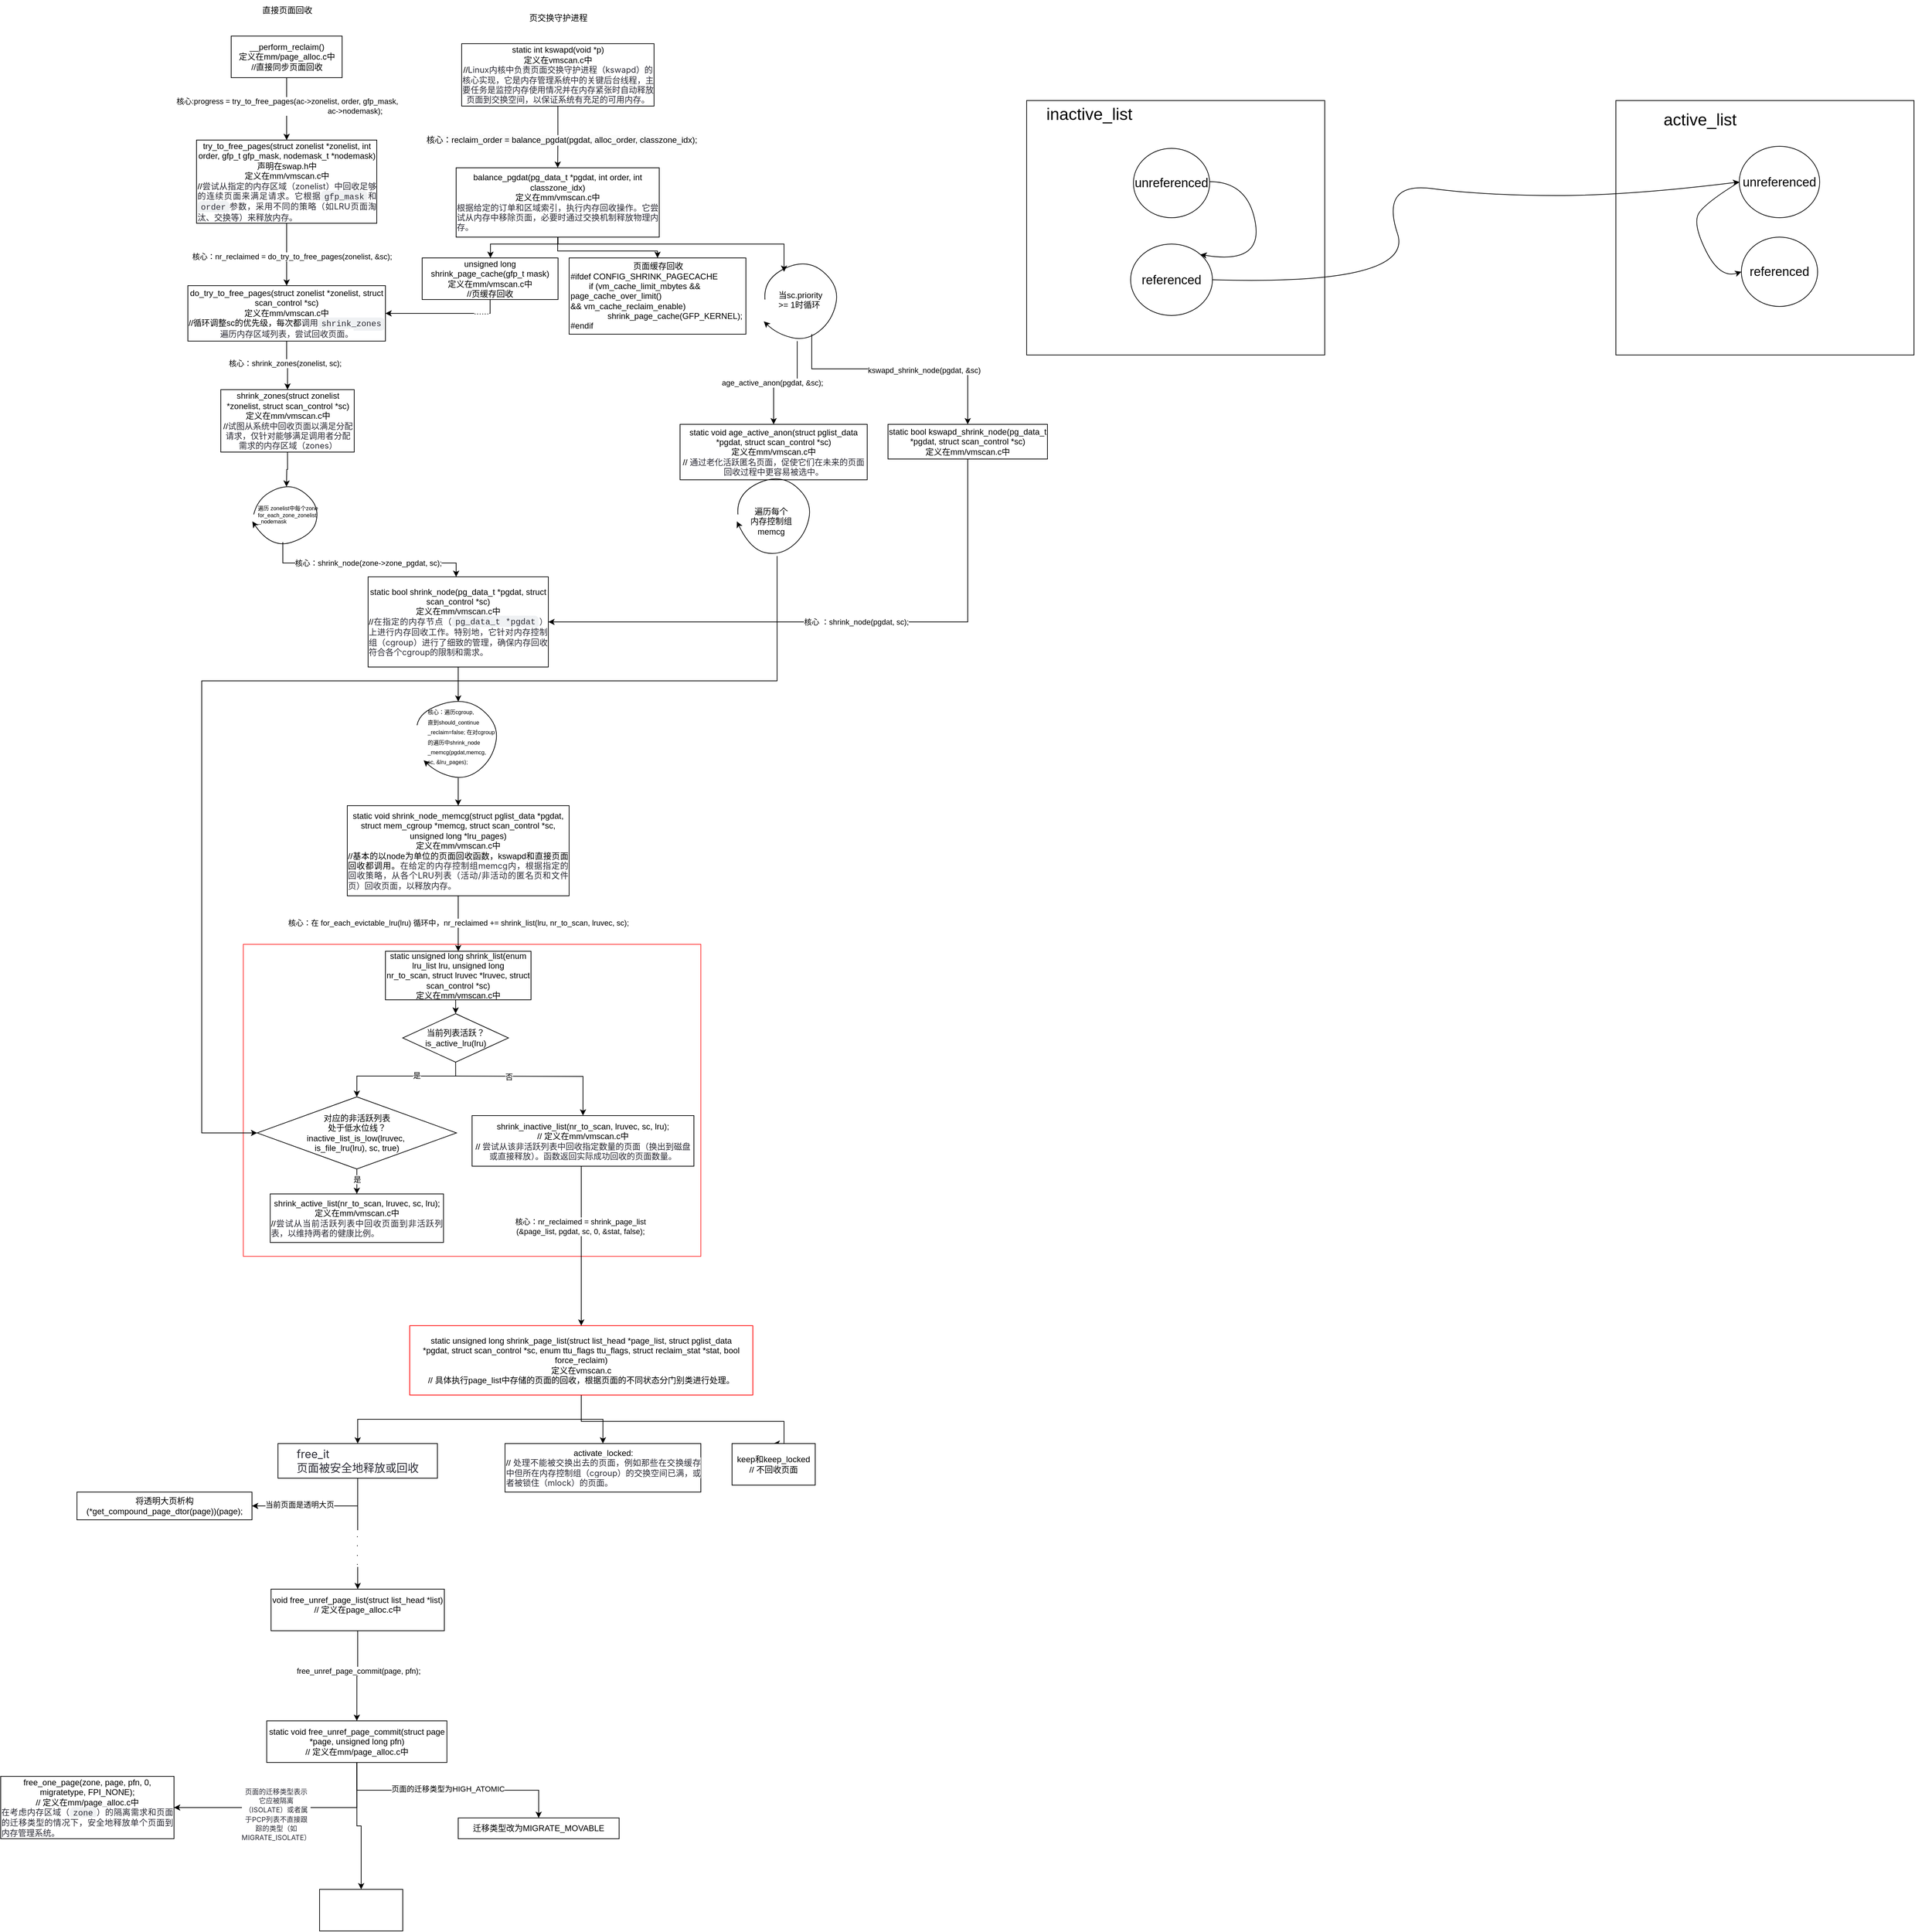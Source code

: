 <mxfile version="24.3.1" type="github">
  <diagram name="第 1 页" id="L96vX1XhK6QXdYlFLpfw">
    <mxGraphModel dx="1620" dy="580" grid="1" gridSize="10" guides="1" tooltips="1" connect="1" arrows="1" fold="1" page="1" pageScale="1" pageWidth="827" pageHeight="1169" math="0" shadow="0">
      <root>
        <mxCell id="0" />
        <mxCell id="1" parent="0" />
        <mxCell id="Xcz-Zy_UMCrFkftO2yXA-41" value="" style="rounded=0;whiteSpace=wrap;html=1;" parent="1" vertex="1">
          <mxGeometry x="1090" y="313" width="430" height="367" as="geometry" />
        </mxCell>
        <mxCell id="Xcz-Zy_UMCrFkftO2yXA-11" value="" style="curved=1;endArrow=classic;html=1;rounded=0;entryX=0.237;entryY=1.038;entryDx=0;entryDy=0;entryPerimeter=0;" parent="1" edge="1">
          <mxGeometry width="50" height="50" relative="1" as="geometry">
            <mxPoint x="210.62" y="1214" as="sourcePoint" />
            <mxPoint x="220.18" y="1264.52" as="targetPoint" />
            <Array as="points">
              <mxPoint x="214.37" y="1193" />
              <mxPoint x="282.37" y="1173" />
              <mxPoint x="329.37" y="1213" />
              <mxPoint x="319.37" y="1263" />
              <mxPoint x="282.37" y="1293" />
              <mxPoint x="239.37" y="1283" />
            </Array>
          </mxGeometry>
        </mxCell>
        <mxCell id="G9uZSufEg39AA2sRg3oI-21" value="" style="rounded=0;whiteSpace=wrap;html=1;labelBackgroundColor=none;textShadow=0;textOpacity=0;fillColor=none;strokeColor=#FF3333;" parent="1" vertex="1">
          <mxGeometry x="-40" y="1530" width="660" height="450" as="geometry" />
        </mxCell>
        <mxCell id="Ul97I4Ve1XMXk0d_GilV-3" style="edgeStyle=orthogonalEdgeStyle;rounded=0;orthogonalLoop=1;jettySize=auto;html=1;exitX=0.5;exitY=1;exitDx=0;exitDy=0;entryX=0.5;entryY=0;entryDx=0;entryDy=0;" parent="1" source="Ul97I4Ve1XMXk0d_GilV-1" target="Ul97I4Ve1XMXk0d_GilV-2" edge="1">
          <mxGeometry relative="1" as="geometry" />
        </mxCell>
        <mxCell id="Ul97I4Ve1XMXk0d_GilV-10" value="核心:progress = try_to_free_pages(ac-&amp;gt;zonelist, order, gfp_mask,&lt;div&gt;&lt;span style=&quot;white-space-collapse: collapse;&quot;&gt;&lt;span style=&quot;white-space-collapse: preserve;&quot;&gt;&#x9;&#x9;&#x9;&#x9;&#x9;&#x9;&#x9;&#x9;&lt;/span&gt;ac-&amp;gt;nodemask);&lt;/span&gt;&lt;/div&gt;" style="edgeLabel;html=1;align=center;verticalAlign=middle;resizable=0;points=[];" parent="Ul97I4Ve1XMXk0d_GilV-3" vertex="1" connectable="0">
          <mxGeometry x="0.34" relative="1" as="geometry">
            <mxPoint y="-20" as="offset" />
          </mxGeometry>
        </mxCell>
        <mxCell id="Ul97I4Ve1XMXk0d_GilV-1" value="&lt;div&gt;__perform_reclaim()&lt;br&gt;&lt;/div&gt;定义在mm/page_alloc.c中&lt;div&gt;//直接同步页面回收&lt;/div&gt;" style="rounded=0;whiteSpace=wrap;html=1;" parent="1" vertex="1">
          <mxGeometry x="-57.5" y="220" width="160" height="60" as="geometry" />
        </mxCell>
        <mxCell id="Ul97I4Ve1XMXk0d_GilV-16" style="edgeStyle=orthogonalEdgeStyle;rounded=0;orthogonalLoop=1;jettySize=auto;html=1;exitX=0.5;exitY=1;exitDx=0;exitDy=0;entryX=0.5;entryY=0;entryDx=0;entryDy=0;" parent="1" source="Ul97I4Ve1XMXk0d_GilV-2" target="Ul97I4Ve1XMXk0d_GilV-15" edge="1">
          <mxGeometry relative="1" as="geometry" />
        </mxCell>
        <mxCell id="Ul97I4Ve1XMXk0d_GilV-17" value="核心：nr_reclaimed = do_try_to_free_pages(zonelist, &amp;amp;sc);" style="edgeLabel;html=1;align=center;verticalAlign=middle;resizable=0;points=[];" parent="Ul97I4Ve1XMXk0d_GilV-16" vertex="1" connectable="0">
          <mxGeometry x="0.052" y="7" relative="1" as="geometry">
            <mxPoint as="offset" />
          </mxGeometry>
        </mxCell>
        <mxCell id="Ul97I4Ve1XMXk0d_GilV-2" value="&lt;div&gt;try_to_free_pages(&lt;span style=&quot;background-color: initial;&quot;&gt;struct zonelist *zonelist, int order,&amp;nbsp;&lt;/span&gt;&lt;span style=&quot;background-color: initial;&quot;&gt;&lt;span style=&quot;background-color: initial;&quot;&gt;gfp_t gfp_mask, nodemask_t *nodemask&lt;/span&gt;&lt;/span&gt;&lt;span style=&quot;background-color: initial;&quot;&gt;)&lt;/span&gt;&lt;/div&gt;&lt;div&gt;声明在swap.h中&lt;/div&gt;&lt;div&gt;定义在mm/vmscan.c中&lt;/div&gt;&lt;div style=&quot;text-align: justify;&quot;&gt;//&lt;font style=&quot;font-size: 12px;&quot;&gt;&lt;span style=&quot;white-space-collapse: preserve; color: rgb(44, 44, 54); font-family: -apple-system, BlinkMacSystemFont, &amp;quot;Segoe UI&amp;quot;, &amp;quot;Noto Sans&amp;quot;, Helvetica, Arial, sans-serif, &amp;quot;Apple Color Emoji&amp;quot;, &amp;quot;Segoe UI Emoji&amp;quot;; text-align: left; background-color: rgb(255, 255, 255);&quot;&gt;尝试从指定的内存区域（zonelist）中回收足够的连续页面来满足请求。它根据&lt;/span&gt;&lt;code style=&quot;white-space-collapse: break-spaces; box-sizing: border-box; --un-rotate: 0; --un-rotate-x: 0; --un-rotate-y: 0; --un-rotate-z: 0; --un-scale-x: 1; --un-scale-y: 1; --un-scale-z: 1; --un-skew-x: 0; --un-skew-y: 0; --un-translate-x: 0; --un-translate-y: 0; --un-translate-z: 0; --un-pan-x: ; --un-pan-y: ; --un-pinch-zoom: ; --un-scroll-snap-strictness: proximity; --un-ordinal: ; --un-slashed-zero: ; --un-numeric-figure: ; --un-numeric-spacing: ; --un-numeric-fraction: ; --un-border-spacing-x: 0; --un-border-spacing-y: 0; --un-ring-offset-shadow: 0 0 transparent; --un-ring-shadow: 0 0 transparent; --un-shadow-inset: ; --un-shadow: 0 0 transparent; --un-ring-inset: ; --un-ring-offset-width: 0px; --un-ring-offset-color: #fff; --un-ring-width: 0px; --un-ring-color: rgba(147,197,253,.5); --un-blur: ; --un-brightness: ; --un-contrast: ; --un-drop-shadow: ; --un-grayscale: ; --un-hue-rotate: ; --un-invert: ; --un-saturate: ; --un-sepia: ; --un-backdrop-blur: ; --un-backdrop-brightness: ; --un-backdrop-contrast: ; --un-backdrop-grayscale: ; --un-backdrop-hue-rotate: ; --un-backdrop-invert: ; --un-backdrop-opacity: ; --un-backdrop-saturate: ; --un-backdrop-sepia: ; font-family: ui-monospace, SFMono-Regular, &amp;quot;SF Mono&amp;quot;, Menlo, Consolas, &amp;quot;Liberation Mono&amp;quot;, monospace; background-color: rgba(175, 184, 193, 0.2); border-radius: 6px; margin: 0px; padding: 0.2em 0.4em; color: rgb(44, 44, 54); text-align: left;&quot;&gt;gfp_mask&lt;/code&gt;&lt;span style=&quot;white-space-collapse: preserve; color: rgb(44, 44, 54); font-family: -apple-system, BlinkMacSystemFont, &amp;quot;Segoe UI&amp;quot;, &amp;quot;Noto Sans&amp;quot;, Helvetica, Arial, sans-serif, &amp;quot;Apple Color Emoji&amp;quot;, &amp;quot;Segoe UI Emoji&amp;quot;; text-align: left; background-color: rgb(255, 255, 255);&quot;&gt;和&lt;/span&gt;&lt;code style=&quot;white-space-collapse: break-spaces; box-sizing: border-box; --un-rotate: 0; --un-rotate-x: 0; --un-rotate-y: 0; --un-rotate-z: 0; --un-scale-x: 1; --un-scale-y: 1; --un-scale-z: 1; --un-skew-x: 0; --un-skew-y: 0; --un-translate-x: 0; --un-translate-y: 0; --un-translate-z: 0; --un-pan-x: ; --un-pan-y: ; --un-pinch-zoom: ; --un-scroll-snap-strictness: proximity; --un-ordinal: ; --un-slashed-zero: ; --un-numeric-figure: ; --un-numeric-spacing: ; --un-numeric-fraction: ; --un-border-spacing-x: 0; --un-border-spacing-y: 0; --un-ring-offset-shadow: 0 0 transparent; --un-ring-shadow: 0 0 transparent; --un-shadow-inset: ; --un-shadow: 0 0 transparent; --un-ring-inset: ; --un-ring-offset-width: 0px; --un-ring-offset-color: #fff; --un-ring-width: 0px; --un-ring-color: rgba(147,197,253,.5); --un-blur: ; --un-brightness: ; --un-contrast: ; --un-drop-shadow: ; --un-grayscale: ; --un-hue-rotate: ; --un-invert: ; --un-saturate: ; --un-sepia: ; --un-backdrop-blur: ; --un-backdrop-brightness: ; --un-backdrop-contrast: ; --un-backdrop-grayscale: ; --un-backdrop-hue-rotate: ; --un-backdrop-invert: ; --un-backdrop-opacity: ; --un-backdrop-saturate: ; --un-backdrop-sepia: ; font-family: ui-monospace, SFMono-Regular, &amp;quot;SF Mono&amp;quot;, Menlo, Consolas, &amp;quot;Liberation Mono&amp;quot;, monospace; background-color: rgba(175, 184, 193, 0.2); border-radius: 6px; margin: 0px; padding: 0.2em 0.4em; color: rgb(44, 44, 54); text-align: left;&quot;&gt;order&lt;/code&gt;&lt;span style=&quot;white-space-collapse: preserve; color: rgb(44, 44, 54); font-family: -apple-system, BlinkMacSystemFont, &amp;quot;Segoe UI&amp;quot;, &amp;quot;Noto Sans&amp;quot;, Helvetica, Arial, sans-serif, &amp;quot;Apple Color Emoji&amp;quot;, &amp;quot;Segoe UI Emoji&amp;quot;; text-align: left; background-color: rgb(255, 255, 255);&quot;&gt;参数，采用不同的策略（如LRU页面淘汰、交换等）来释放内存。&lt;/span&gt;&lt;/font&gt;&lt;/div&gt;" style="rounded=0;whiteSpace=wrap;html=1;" parent="1" vertex="1">
          <mxGeometry x="-107.5" y="370" width="260" height="120" as="geometry" />
        </mxCell>
        <mxCell id="Ul97I4Ve1XMXk0d_GilV-19" style="edgeStyle=orthogonalEdgeStyle;rounded=0;orthogonalLoop=1;jettySize=auto;html=1;exitX=0.5;exitY=1;exitDx=0;exitDy=0;entryX=0.5;entryY=0;entryDx=0;entryDy=0;" parent="1" source="Ul97I4Ve1XMXk0d_GilV-15" target="Ul97I4Ve1XMXk0d_GilV-18" edge="1">
          <mxGeometry relative="1" as="geometry" />
        </mxCell>
        <mxCell id="Ul97I4Ve1XMXk0d_GilV-20" value="核心：shrink_zones(zonelist, sc);" style="edgeLabel;html=1;align=center;verticalAlign=middle;resizable=0;points=[];" parent="Ul97I4Ve1XMXk0d_GilV-19" vertex="1" connectable="0">
          <mxGeometry x="-0.007" y="3" relative="1" as="geometry">
            <mxPoint x="-3" as="offset" />
          </mxGeometry>
        </mxCell>
        <mxCell id="Ul97I4Ve1XMXk0d_GilV-15" value="&lt;div&gt;&lt;div&gt;do_try_to_free_pages(struct zonelist *zonelist,&lt;span style=&quot;background-color: initial;&quot;&gt;&amp;nbsp;struct scan_control *sc)&lt;/span&gt;&lt;/div&gt;&lt;/div&gt;&lt;div&gt;定义在mm/vmscan.c中&lt;/div&gt;&lt;div&gt;//循环调整sc的优先级，每次都&lt;span style=&quot;background-color: rgb(255, 255, 255); color: rgb(44, 44, 54); font-family: -apple-system, BlinkMacSystemFont, &amp;quot;Segoe UI&amp;quot;, &amp;quot;Noto Sans&amp;quot;, Helvetica, Arial, sans-serif, &amp;quot;Apple Color Emoji&amp;quot;, &amp;quot;Segoe UI Emoji&amp;quot;; text-align: left;&quot;&gt;调用&lt;/span&gt;&lt;code style=&quot;color: rgb(44, 44, 54); text-align: left; white-space-collapse: break-spaces; box-sizing: border-box; --un-rotate: 0; --un-rotate-x: 0; --un-rotate-y: 0; --un-rotate-z: 0; --un-scale-x: 1; --un-scale-y: 1; --un-scale-z: 1; --un-skew-x: 0; --un-skew-y: 0; --un-translate-x: 0; --un-translate-y: 0; --un-translate-z: 0; --un-pan-x: ; --un-pan-y: ; --un-pinch-zoom: ; --un-scroll-snap-strictness: proximity; --un-ordinal: ; --un-slashed-zero: ; --un-numeric-figure: ; --un-numeric-spacing: ; --un-numeric-fraction: ; --un-border-spacing-x: 0; --un-border-spacing-y: 0; --un-ring-offset-shadow: 0 0 transparent; --un-ring-shadow: 0 0 transparent; --un-shadow-inset: ; --un-shadow: 0 0 transparent; --un-ring-inset: ; --un-ring-offset-width: 0px; --un-ring-offset-color: #fff; --un-ring-width: 0px; --un-ring-color: rgba(147,197,253,.5); --un-blur: ; --un-brightness: ; --un-contrast: ; --un-drop-shadow: ; --un-grayscale: ; --un-hue-rotate: ; --un-invert: ; --un-saturate: ; --un-sepia: ; --un-backdrop-blur: ; --un-backdrop-brightness: ; --un-backdrop-contrast: ; --un-backdrop-grayscale: ; --un-backdrop-hue-rotate: ; --un-backdrop-invert: ; --un-backdrop-opacity: ; --un-backdrop-saturate: ; --un-backdrop-sepia: ; font-family: ui-monospace, SFMono-Regular, &amp;quot;SF Mono&amp;quot;, Menlo, Consolas, &amp;quot;Liberation Mono&amp;quot;, monospace; background-color: rgba(175, 184, 193, 0.2); border-radius: 6px; margin: 0px; padding: 0.2em 0.4em;&quot;&gt;shrink_zones&lt;/code&gt;&lt;span style=&quot;background-color: rgb(255, 255, 255); color: rgb(44, 44, 54); font-family: -apple-system, BlinkMacSystemFont, &amp;quot;Segoe UI&amp;quot;, &amp;quot;Noto Sans&amp;quot;, Helvetica, Arial, sans-serif, &amp;quot;Apple Color Emoji&amp;quot;, &amp;quot;Segoe UI Emoji&amp;quot;; text-align: left;&quot;&gt;遍历内存区域列表，尝试回收页面。&lt;/span&gt;&lt;/div&gt;" style="rounded=0;whiteSpace=wrap;html=1;" parent="1" vertex="1">
          <mxGeometry x="-120" y="580" width="285" height="80" as="geometry" />
        </mxCell>
        <mxCell id="Ul97I4Ve1XMXk0d_GilV-34" style="edgeStyle=orthogonalEdgeStyle;rounded=0;orthogonalLoop=1;jettySize=auto;html=1;" parent="1" edge="1">
          <mxGeometry relative="1" as="geometry">
            <mxPoint x="16.98" y="950" as="sourcePoint" />
            <mxPoint x="266.998" y="1000" as="targetPoint" />
            <Array as="points">
              <mxPoint x="16.98" y="980" />
              <mxPoint x="266.98" y="980" />
            </Array>
          </mxGeometry>
        </mxCell>
        <mxCell id="Ul97I4Ve1XMXk0d_GilV-35" value="核心：shrink_node(zone-&amp;gt;zone_pgdat, sc);" style="edgeLabel;html=1;align=center;verticalAlign=middle;resizable=0;points=[];" parent="Ul97I4Ve1XMXk0d_GilV-34" vertex="1" connectable="0">
          <mxGeometry x="0.021" relative="1" as="geometry">
            <mxPoint as="offset" />
          </mxGeometry>
        </mxCell>
        <mxCell id="Xcz-Zy_UMCrFkftO2yXA-30" style="edgeStyle=orthogonalEdgeStyle;rounded=0;orthogonalLoop=1;jettySize=auto;html=1;exitX=0.5;exitY=1;exitDx=0;exitDy=0;" parent="1" source="Ul97I4Ve1XMXk0d_GilV-18" edge="1">
          <mxGeometry relative="1" as="geometry">
            <mxPoint x="22.222" y="870" as="targetPoint" />
          </mxGeometry>
        </mxCell>
        <mxCell id="Ul97I4Ve1XMXk0d_GilV-18" value="shrink_zones(struct zonelist *zonelist, struct scan_control *sc)&lt;div&gt;定义在mm/vmscan.c中&lt;/div&gt;&lt;div&gt;//&lt;span style=&quot;background-color: rgb(255, 255, 255); color: rgb(44, 44, 54); font-family: -apple-system, BlinkMacSystemFont, &amp;quot;Segoe UI&amp;quot;, &amp;quot;Noto Sans&amp;quot;, Helvetica, Arial, sans-serif, &amp;quot;Apple Color Emoji&amp;quot;, &amp;quot;Segoe UI Emoji&amp;quot;; text-align: start; white-space-collapse: preserve;&quot;&gt;&lt;font style=&quot;font-size: 12px;&quot;&gt;试图从系统中回收页面以满足分配请求，仅针对能够满足调用者分配需求的内存区域（zones）&lt;/font&gt;&lt;/span&gt;&lt;/div&gt;" style="rounded=0;whiteSpace=wrap;html=1;" parent="1" vertex="1">
          <mxGeometry x="-72.5" y="730" width="192.5" height="90" as="geometry" />
        </mxCell>
        <mxCell id="Ul97I4Ve1XMXk0d_GilV-21" value="直接页面回收" style="text;html=1;align=center;verticalAlign=middle;resizable=0;points=[];autosize=1;strokeColor=none;fillColor=none;" parent="1" vertex="1">
          <mxGeometry x="-27.5" y="168" width="100" height="30" as="geometry" />
        </mxCell>
        <mxCell id="Ul97I4Ve1XMXk0d_GilV-22" value="页交换守护进程" style="text;html=1;align=center;verticalAlign=middle;resizable=0;points=[];autosize=1;strokeColor=none;fillColor=none;" parent="1" vertex="1">
          <mxGeometry x="358.75" y="179" width="110" height="30" as="geometry" />
        </mxCell>
        <mxCell id="Ul97I4Ve1XMXk0d_GilV-29" style="edgeStyle=orthogonalEdgeStyle;rounded=0;orthogonalLoop=1;jettySize=auto;html=1;exitX=0.5;exitY=1;exitDx=0;exitDy=0;entryX=0.5;entryY=0;entryDx=0;entryDy=0;" parent="1" source="Ul97I4Ve1XMXk0d_GilV-23" target="Ul97I4Ve1XMXk0d_GilV-26" edge="1">
          <mxGeometry relative="1" as="geometry" />
        </mxCell>
        <mxCell id="Ul97I4Ve1XMXk0d_GilV-31" value="&lt;span style=&quot;font-size: 12px; background-color: rgb(251, 251, 251);&quot;&gt;核心：reclaim_order = balance_pgdat(pgdat, alloc_order, classzone_idx);&lt;/span&gt;" style="edgeLabel;html=1;align=center;verticalAlign=middle;resizable=0;points=[];" parent="Ul97I4Ve1XMXk0d_GilV-29" vertex="1" connectable="0">
          <mxGeometry x="-0.079" y="5" relative="1" as="geometry">
            <mxPoint y="8" as="offset" />
          </mxGeometry>
        </mxCell>
        <mxCell id="Ul97I4Ve1XMXk0d_GilV-23" value="static int kswapd(void *p)&lt;div&gt;定义在vmscan.c中&lt;/div&gt;&lt;div&gt;/&lt;font style=&quot;font-size: 12px;&quot;&gt;/&lt;span style=&quot;background-color: rgb(255, 255, 255); color: rgb(44, 44, 54); font-family: -apple-system, BlinkMacSystemFont, &amp;quot;Segoe UI&amp;quot;, &amp;quot;Noto Sans&amp;quot;, Helvetica, Arial, sans-serif, &amp;quot;Apple Color Emoji&amp;quot;, &amp;quot;Segoe UI Emoji&amp;quot;; text-align: start; white-space-collapse: preserve;&quot;&gt;Linux内核中负责页面交换守护进程（kswapd）的核心实现，它是内存管理系统中的关键后台线程，主要任务是监控内存使用情况并在内存紧张时自动释放页面到交换空间，以保证系统有充足的可用内存。&lt;/span&gt;&lt;/font&gt;&lt;/div&gt;" style="rounded=0;whiteSpace=wrap;html=1;" parent="1" vertex="1">
          <mxGeometry x="275" y="231" width="277.5" height="90" as="geometry" />
        </mxCell>
        <mxCell id="G9uZSufEg39AA2sRg3oI-25" style="edgeStyle=orthogonalEdgeStyle;rounded=0;orthogonalLoop=1;jettySize=auto;html=1;exitX=0.5;exitY=1;exitDx=0;exitDy=0;entryX=0.5;entryY=0;entryDx=0;entryDy=0;" parent="1" edge="1">
          <mxGeometry relative="1" as="geometry">
            <mxPoint x="413.97" y="510" as="sourcePoint" />
            <mxPoint x="316.47" y="540" as="targetPoint" />
            <Array as="points">
              <mxPoint x="414" y="520" />
              <mxPoint x="316" y="520" />
            </Array>
          </mxGeometry>
        </mxCell>
        <mxCell id="Xcz-Zy_UMCrFkftO2yXA-35" style="edgeStyle=orthogonalEdgeStyle;rounded=0;orthogonalLoop=1;jettySize=auto;html=1;exitX=0.5;exitY=1;exitDx=0;exitDy=0;entryX=0.5;entryY=0;entryDx=0;entryDy=0;" parent="1" source="Ul97I4Ve1XMXk0d_GilV-26" target="Xcz-Zy_UMCrFkftO2yXA-31" edge="1">
          <mxGeometry relative="1" as="geometry" />
        </mxCell>
        <mxCell id="Ul97I4Ve1XMXk0d_GilV-26" value="balance_pgdat(pg_data_t *pgdat, int order, int classzone_idx)&lt;div&gt;定义在mm/vmscan.c中&lt;/div&gt;&lt;div style=&quot;text-align: justify;&quot;&gt;&lt;span style=&quot;background-color: rgb(255, 255, 255); color: rgb(44, 44, 54); font-family: -apple-system, BlinkMacSystemFont, &amp;quot;Segoe UI&amp;quot;, &amp;quot;Noto Sans&amp;quot;, Helvetica, Arial, sans-serif, &amp;quot;Apple Color Emoji&amp;quot;, &amp;quot;Segoe UI Emoji&amp;quot;; text-align: left;&quot;&gt;根据给定的订单和区域索引，执行内存回收操作。它尝试从内存中移除页面，必要时通过交换机制释放物理内存。&lt;/span&gt;&lt;/div&gt;" style="rounded=0;whiteSpace=wrap;html=1;" parent="1" vertex="1">
          <mxGeometry x="267" y="410" width="293" height="100" as="geometry" />
        </mxCell>
        <mxCell id="G9uZSufEg39AA2sRg3oI-5" style="edgeStyle=orthogonalEdgeStyle;rounded=0;orthogonalLoop=1;jettySize=auto;html=1;exitX=0.5;exitY=1;exitDx=0;exitDy=0;" parent="1" source="Ul97I4Ve1XMXk0d_GilV-33" edge="1">
          <mxGeometry relative="1" as="geometry">
            <mxPoint x="270" y="1180" as="targetPoint" />
          </mxGeometry>
        </mxCell>
        <mxCell id="Ul97I4Ve1XMXk0d_GilV-33" value="static bool shrink_node(pg_data_t *pgdat, struct scan_control *sc)&lt;div&gt;定义在mm/vmscan.c中&lt;/div&gt;&lt;div style=&quot;text-align: justify;&quot;&gt;//&lt;font style=&quot;font-size: 12px;&quot;&gt;&lt;span style=&quot;white-space-collapse: preserve; color: rgb(44, 44, 54); font-family: -apple-system, BlinkMacSystemFont, &amp;quot;Segoe UI&amp;quot;, &amp;quot;Noto Sans&amp;quot;, Helvetica, Arial, sans-serif, &amp;quot;Apple Color Emoji&amp;quot;, &amp;quot;Segoe UI Emoji&amp;quot;; text-align: start; background-color: rgb(255, 255, 255);&quot;&gt;在指定的内存节点（&lt;/span&gt;&lt;code style=&quot;white-space-collapse: break-spaces; box-sizing: border-box; --un-rotate: 0; --un-rotate-x: 0; --un-rotate-y: 0; --un-rotate-z: 0; --un-scale-x: 1; --un-scale-y: 1; --un-scale-z: 1; --un-skew-x: 0; --un-skew-y: 0; --un-translate-x: 0; --un-translate-y: 0; --un-translate-z: 0; --un-pan-x: ; --un-pan-y: ; --un-pinch-zoom: ; --un-scroll-snap-strictness: proximity; --un-ordinal: ; --un-slashed-zero: ; --un-numeric-figure: ; --un-numeric-spacing: ; --un-numeric-fraction: ; --un-border-spacing-x: 0; --un-border-spacing-y: 0; --un-ring-offset-shadow: 0 0 transparent; --un-ring-shadow: 0 0 transparent; --un-shadow-inset: ; --un-shadow: 0 0 transparent; --un-ring-inset: ; --un-ring-offset-width: 0px; --un-ring-offset-color: #fff; --un-ring-width: 0px; --un-ring-color: rgba(147,197,253,.5); --un-blur: ; --un-brightness: ; --un-contrast: ; --un-drop-shadow: ; --un-grayscale: ; --un-hue-rotate: ; --un-invert: ; --un-saturate: ; --un-sepia: ; --un-backdrop-blur: ; --un-backdrop-brightness: ; --un-backdrop-contrast: ; --un-backdrop-grayscale: ; --un-backdrop-hue-rotate: ; --un-backdrop-invert: ; --un-backdrop-opacity: ; --un-backdrop-saturate: ; --un-backdrop-sepia: ; font-family: ui-monospace, SFMono-Regular, &amp;quot;SF Mono&amp;quot;, Menlo, Consolas, &amp;quot;Liberation Mono&amp;quot;, monospace; background-color: rgba(175, 184, 193, 0.2); border-radius: 6px; margin: 0px; padding: 0.2em 0.4em; color: rgb(44, 44, 54); text-align: start;&quot;&gt;pg_data_t *pgdat&lt;/code&gt;&lt;span style=&quot;white-space-collapse: preserve; color: rgb(44, 44, 54); font-family: -apple-system, BlinkMacSystemFont, &amp;quot;Segoe UI&amp;quot;, &amp;quot;Noto Sans&amp;quot;, Helvetica, Arial, sans-serif, &amp;quot;Apple Color Emoji&amp;quot;, &amp;quot;Segoe UI Emoji&amp;quot;; text-align: start; background-color: rgb(255, 255, 255);&quot;&gt;）上进行内存回收工作。&lt;/span&gt;&lt;/font&gt;&lt;span style=&quot;background-color: rgb(255, 255, 255); color: rgb(44, 44, 54); font-family: -apple-system, BlinkMacSystemFont, &amp;quot;Segoe UI&amp;quot;, &amp;quot;Noto Sans&amp;quot;, Helvetica, Arial, sans-serif, &amp;quot;Apple Color Emoji&amp;quot;, &amp;quot;Segoe UI Emoji&amp;quot;; text-align: start; white-space-collapse: preserve;&quot;&gt;特别地，它针对内存控制组（cgroup）进行了细致的管理，确保内存回收符合各个cgroup的限制和需求。&lt;/span&gt;&lt;/div&gt;" style="rounded=0;whiteSpace=wrap;html=1;" parent="1" vertex="1">
          <mxGeometry x="140" y="1000" width="260" height="130" as="geometry" />
        </mxCell>
        <mxCell id="G9uZSufEg39AA2sRg3oI-8" style="edgeStyle=orthogonalEdgeStyle;rounded=0;orthogonalLoop=1;jettySize=auto;html=1;exitX=0.5;exitY=1;exitDx=0;exitDy=0;" parent="1" source="G9uZSufEg39AA2sRg3oI-4" target="G9uZSufEg39AA2sRg3oI-7" edge="1">
          <mxGeometry relative="1" as="geometry" />
        </mxCell>
        <mxCell id="G9uZSufEg39AA2sRg3oI-9" value="&lt;div&gt;核心：在 for_each_evictable_lru(lru) 循环中，nr_reclaimed += shrink_list(lru, nr_to_scan, lruvec, sc);&lt;/div&gt;" style="edgeLabel;html=1;align=center;verticalAlign=middle;resizable=0;points=[];" parent="G9uZSufEg39AA2sRg3oI-8" vertex="1" connectable="0">
          <mxGeometry x="-0.035" relative="1" as="geometry">
            <mxPoint as="offset" />
          </mxGeometry>
        </mxCell>
        <mxCell id="G9uZSufEg39AA2sRg3oI-4" value="&lt;div&gt;static void shrink_node_memcg(struct pglist_data *pgdat, struct mem_cgroup *memcg,&lt;span style=&quot;background-color: initial;&quot;&gt;&amp;nbsp;struct scan_control *sc, unsigned long *lru_pages)&lt;/span&gt;&lt;/div&gt;&lt;div&gt;&lt;span style=&quot;background-color: initial;&quot;&gt;定义在mm/vmscan.c中&lt;/span&gt;&lt;/div&gt;&lt;div style=&quot;text-align: justify;&quot;&gt;//基本的以node为单位的页面回收函数，kswapd和直接页面回收都调用。&lt;span style=&quot;background-color: rgb(255, 255, 255); color: rgb(44, 44, 54); font-family: -apple-system, BlinkMacSystemFont, &amp;quot;Segoe UI&amp;quot;, &amp;quot;Noto Sans&amp;quot;, Helvetica, Arial, sans-serif, &amp;quot;Apple Color Emoji&amp;quot;, &amp;quot;Segoe UI Emoji&amp;quot;; text-align: left;&quot;&gt;&lt;font style=&quot;font-size: 12px;&quot;&gt;在给定的内存控制组memcg内，根据指定的回收策略，从各个LRU列表（活动/非活动的匿名页和文件页）回收页面，以释放内存。&lt;/font&gt;&lt;/span&gt;&lt;/div&gt;" style="rounded=0;whiteSpace=wrap;html=1;" parent="1" vertex="1">
          <mxGeometry x="110" y="1330" width="320" height="130" as="geometry" />
        </mxCell>
        <mxCell id="G9uZSufEg39AA2sRg3oI-20" style="edgeStyle=orthogonalEdgeStyle;rounded=0;orthogonalLoop=1;jettySize=auto;html=1;exitX=0.5;exitY=1;exitDx=0;exitDy=0;entryX=0.5;entryY=0;entryDx=0;entryDy=0;" parent="1" source="G9uZSufEg39AA2sRg3oI-7" target="G9uZSufEg39AA2sRg3oI-10" edge="1">
          <mxGeometry relative="1" as="geometry" />
        </mxCell>
        <mxCell id="G9uZSufEg39AA2sRg3oI-7" value="&lt;div&gt;static unsigned long shrink_list(enum lru_list lru, unsigned long nr_to_scan,&lt;span style=&quot;background-color: initial;&quot;&gt;&amp;nbsp;struct lruvec *lruvec, struct scan_control *sc)&lt;/span&gt;&lt;/div&gt;&lt;div&gt;&lt;span style=&quot;background-color: initial;&quot;&gt;定义在mm/vmscan.c中&lt;/span&gt;&lt;/div&gt;" style="rounded=0;whiteSpace=wrap;html=1;" parent="1" vertex="1">
          <mxGeometry x="165" y="1540" width="210" height="70" as="geometry" />
        </mxCell>
        <mxCell id="G9uZSufEg39AA2sRg3oI-13" style="edgeStyle=orthogonalEdgeStyle;rounded=0;orthogonalLoop=1;jettySize=auto;html=1;exitX=0.5;exitY=1;exitDx=0;exitDy=0;entryX=0.5;entryY=0;entryDx=0;entryDy=0;" parent="1" source="G9uZSufEg39AA2sRg3oI-10" target="G9uZSufEg39AA2sRg3oI-12" edge="1">
          <mxGeometry relative="1" as="geometry">
            <Array as="points">
              <mxPoint x="266" y="1720" />
              <mxPoint x="124" y="1720" />
            </Array>
          </mxGeometry>
        </mxCell>
        <mxCell id="G9uZSufEg39AA2sRg3oI-14" value="是" style="edgeLabel;html=1;align=center;verticalAlign=middle;resizable=0;points=[];" parent="G9uZSufEg39AA2sRg3oI-13" vertex="1" connectable="0">
          <mxGeometry x="-0.203" y="-1" relative="1" as="geometry">
            <mxPoint as="offset" />
          </mxGeometry>
        </mxCell>
        <mxCell id="G9uZSufEg39AA2sRg3oI-18" style="edgeStyle=orthogonalEdgeStyle;rounded=0;orthogonalLoop=1;jettySize=auto;html=1;exitX=0.5;exitY=1;exitDx=0;exitDy=0;entryX=0.5;entryY=0;entryDx=0;entryDy=0;" parent="1" target="G9uZSufEg39AA2sRg3oI-17" edge="1">
          <mxGeometry relative="1" as="geometry">
            <mxPoint x="266.25" y="1720" as="sourcePoint" />
            <mxPoint x="530" y="1807" as="targetPoint" />
          </mxGeometry>
        </mxCell>
        <mxCell id="G9uZSufEg39AA2sRg3oI-19" value="否" style="edgeLabel;html=1;align=center;verticalAlign=middle;resizable=0;points=[];" parent="G9uZSufEg39AA2sRg3oI-18" vertex="1" connectable="0">
          <mxGeometry x="0.1" y="3" relative="1" as="geometry">
            <mxPoint x="-56" y="3" as="offset" />
          </mxGeometry>
        </mxCell>
        <mxCell id="G9uZSufEg39AA2sRg3oI-10" value="当前列表活跃？&lt;div&gt;is_active_lru(lru)&lt;br&gt;&lt;/div&gt;" style="rhombus;whiteSpace=wrap;html=1;" parent="1" vertex="1">
          <mxGeometry x="190" y="1630" width="152.5" height="70" as="geometry" />
        </mxCell>
        <mxCell id="G9uZSufEg39AA2sRg3oI-11" value="&lt;div style=&quot;&quot;&gt;&lt;span style=&quot;background-color: initial;&quot;&gt;shrink_active_list(nr_to_scan, lruvec, sc, lru);&lt;/span&gt;&lt;/div&gt;&lt;div style=&quot;&quot;&gt;&lt;span style=&quot;background-color: initial;&quot;&gt;定义在mm/vmscan.c中&lt;/span&gt;&lt;/div&gt;&lt;div style=&quot;text-align: justify;&quot;&gt;//&lt;span style=&quot;background-color: rgb(255, 255, 255); color: rgb(44, 44, 54); font-family: -apple-system, BlinkMacSystemFont, &amp;quot;Segoe UI&amp;quot;, &amp;quot;Noto Sans&amp;quot;, Helvetica, Arial, sans-serif, &amp;quot;Apple Color Emoji&amp;quot;, &amp;quot;Segoe UI Emoji&amp;quot;; text-align: left;&quot;&gt;&lt;font style=&quot;font-size: 12px;&quot;&gt;尝试从当前活跃列表中回收页面到非活跃列表，以维持两者的健康比例。&lt;/font&gt;&lt;/span&gt;&lt;/div&gt;" style="rounded=0;whiteSpace=wrap;html=1;" parent="1" vertex="1">
          <mxGeometry x="-1.25" y="1890" width="250" height="70" as="geometry" />
        </mxCell>
        <mxCell id="G9uZSufEg39AA2sRg3oI-15" style="edgeStyle=orthogonalEdgeStyle;rounded=0;orthogonalLoop=1;jettySize=auto;html=1;exitX=0.5;exitY=1;exitDx=0;exitDy=0;entryX=0.5;entryY=0;entryDx=0;entryDy=0;" parent="1" source="G9uZSufEg39AA2sRg3oI-12" target="G9uZSufEg39AA2sRg3oI-11" edge="1">
          <mxGeometry relative="1" as="geometry" />
        </mxCell>
        <mxCell id="G9uZSufEg39AA2sRg3oI-16" value="是" style="edgeLabel;html=1;align=center;verticalAlign=middle;resizable=0;points=[];" parent="G9uZSufEg39AA2sRg3oI-15" vertex="1" connectable="0">
          <mxGeometry x="-0.199" relative="1" as="geometry">
            <mxPoint as="offset" />
          </mxGeometry>
        </mxCell>
        <mxCell id="G9uZSufEg39AA2sRg3oI-12" value="对应的非活跃列表&lt;div&gt;处于低水位线？&lt;div&gt;inactive_list_is_low(lruvec,&amp;nbsp;&lt;/div&gt;&lt;div&gt;is_file_lru(lru),&amp;nbsp;&lt;span style=&quot;background-color: initial;&quot;&gt;sc, true)&lt;/span&gt;&lt;/div&gt;&lt;/div&gt;" style="rhombus;whiteSpace=wrap;html=1;" parent="1" vertex="1">
          <mxGeometry x="-20" y="1750" width="287.5" height="104" as="geometry" />
        </mxCell>
        <mxCell id="Xcz-Zy_UMCrFkftO2yXA-71" style="edgeStyle=orthogonalEdgeStyle;rounded=0;orthogonalLoop=1;jettySize=auto;html=1;exitX=0.5;exitY=1;exitDx=0;exitDy=0;entryX=0.5;entryY=0;entryDx=0;entryDy=0;" parent="1" source="G9uZSufEg39AA2sRg3oI-17" target="Xcz-Zy_UMCrFkftO2yXA-70" edge="1">
          <mxGeometry relative="1" as="geometry">
            <Array as="points">
              <mxPoint x="448" y="1850" />
            </Array>
          </mxGeometry>
        </mxCell>
        <mxCell id="Xcz-Zy_UMCrFkftO2yXA-72" value="&lt;div&gt;核心：nr_reclaimed = shrink_page_list&lt;/div&gt;&lt;div&gt;(&amp;amp;page_list, pgdat, sc, 0, &amp;amp;stat, false);&lt;/div&gt;" style="edgeLabel;html=1;align=center;verticalAlign=middle;resizable=0;points=[];" parent="Xcz-Zy_UMCrFkftO2yXA-71" vertex="1" connectable="0">
          <mxGeometry x="-0.235" y="-2" relative="1" as="geometry">
            <mxPoint as="offset" />
          </mxGeometry>
        </mxCell>
        <mxCell id="G9uZSufEg39AA2sRg3oI-17" value="shrink_inactive_list(nr_to_scan, lruvec, sc, lru);&lt;div&gt;// 定义在mm/vmscan.c中&lt;br&gt;&lt;div&gt;//&amp;nbsp;&lt;span style=&quot;background-color: rgb(255, 255, 255); color: rgb(44, 44, 54); font-family: -apple-system, BlinkMacSystemFont, &amp;quot;Segoe UI&amp;quot;, &amp;quot;Noto Sans&amp;quot;, Helvetica, Arial, sans-serif, &amp;quot;Apple Color Emoji&amp;quot;, &amp;quot;Segoe UI Emoji&amp;quot;; text-align: left;&quot;&gt;&lt;font style=&quot;font-size: 12px;&quot;&gt;尝试从该非活跃列表中回收指定数量的页面（换出到磁盘或直接释放）。函数返回实际成功回收的页面数量。&lt;/font&gt;&lt;/span&gt;&lt;/div&gt;&lt;/div&gt;" style="rounded=0;whiteSpace=wrap;html=1;" parent="1" vertex="1">
          <mxGeometry x="290" y="1777" width="320" height="73" as="geometry" />
        </mxCell>
        <mxCell id="G9uZSufEg39AA2sRg3oI-26" style="edgeStyle=orthogonalEdgeStyle;rounded=0;orthogonalLoop=1;jettySize=auto;html=1;exitX=0.5;exitY=1;exitDx=0;exitDy=0;entryX=1;entryY=0.5;entryDx=0;entryDy=0;" parent="1" source="G9uZSufEg39AA2sRg3oI-24" target="Ul97I4Ve1XMXk0d_GilV-15" edge="1">
          <mxGeometry relative="1" as="geometry" />
        </mxCell>
        <mxCell id="G9uZSufEg39AA2sRg3oI-27" value="······" style="edgeLabel;html=1;align=center;verticalAlign=middle;resizable=0;points=[];" parent="G9uZSufEg39AA2sRg3oI-26" vertex="1" connectable="0">
          <mxGeometry x="-0.608" relative="1" as="geometry">
            <mxPoint as="offset" />
          </mxGeometry>
        </mxCell>
        <mxCell id="G9uZSufEg39AA2sRg3oI-24" value="unsigned long shrink_page_cache(gfp_t mask)&lt;div&gt;定义在mm/vmscan.c中&lt;/div&gt;&lt;div&gt;//页缓存回收&lt;/div&gt;" style="rounded=0;whiteSpace=wrap;html=1;" parent="1" vertex="1">
          <mxGeometry x="218" y="540" width="196" height="60" as="geometry" />
        </mxCell>
        <mxCell id="Xcz-Zy_UMCrFkftO2yXA-10" value="" style="endArrow=classic;html=1;rounded=0;entryX=0;entryY=0.5;entryDx=0;entryDy=0;" parent="1" target="G9uZSufEg39AA2sRg3oI-12" edge="1">
          <mxGeometry width="50" height="50" relative="1" as="geometry">
            <mxPoint x="730" y="970" as="sourcePoint" />
            <mxPoint x="-10" y="1802" as="targetPoint" />
            <Array as="points">
              <mxPoint x="730" y="1150" />
              <mxPoint x="270" y="1150" />
              <mxPoint x="-100" y="1150" />
              <mxPoint x="-100" y="1340" />
              <mxPoint x="-100" y="1802" />
            </Array>
          </mxGeometry>
        </mxCell>
        <mxCell id="Xcz-Zy_UMCrFkftO2yXA-12" value="&lt;div style=&quot;&quot;&gt;&lt;span style=&quot;text-wrap: nowrap; background-color: initial; font-size: 8px;&quot;&gt;核心：遍历cgroup,&lt;/span&gt;&lt;span style=&quot;background-color: initial; text-wrap: nowrap; font-size: 8px;&quot;&gt;直到should_continue&lt;/span&gt;&lt;/div&gt;&lt;div style=&quot;&quot;&gt;&lt;span style=&quot;background-color: initial; text-wrap: nowrap; font-size: 8px;&quot;&gt;_&lt;/span&gt;&lt;span style=&quot;background-color: initial; font-size: 8px; text-wrap: nowrap;&quot;&gt;reclaim=false;&amp;nbsp;&lt;/span&gt;&lt;span style=&quot;background-color: initial; text-wrap: nowrap; font-size: 8px;&quot;&gt;在对cgroup&lt;/span&gt;&lt;/div&gt;&lt;div style=&quot;&quot;&gt;&lt;span style=&quot;background-color: initial; text-wrap: nowrap; font-size: 8px;&quot;&gt;的遍历&lt;/span&gt;&lt;span style=&quot;background-color: initial; text-wrap: nowrap; font-size: 8px;&quot;&gt;中shrink_node&lt;/span&gt;&lt;/div&gt;&lt;div style=&quot;&quot;&gt;&lt;span style=&quot;background-color: initial; text-wrap: nowrap; font-size: 8px;&quot;&gt;_memcg(&lt;/span&gt;&lt;span style=&quot;background-color: initial; text-wrap: nowrap; font-size: 8px;&quot;&gt;pgdat,&lt;/span&gt;&lt;span style=&quot;background-color: initial; text-wrap: nowrap; font-size: 8px;&quot;&gt;memcg,&amp;nbsp;&lt;/span&gt;&lt;/div&gt;&lt;div style=&quot;&quot;&gt;&lt;span style=&quot;background-color: initial; text-wrap: nowrap; font-size: 8px;&quot;&gt;sc,&amp;nbsp;&lt;/span&gt;&lt;span style=&quot;background-color: initial; font-size: 8px; text-wrap: nowrap;&quot;&gt;&amp;amp;lru_pages);&lt;/span&gt;&lt;/div&gt;" style="text;html=1;align=left;verticalAlign=middle;whiteSpace=wrap;rounded=0;" parent="1" vertex="1">
          <mxGeometry x="224" y="1190" width="140" height="80" as="geometry" />
        </mxCell>
        <mxCell id="Xcz-Zy_UMCrFkftO2yXA-13" value="" style="endArrow=classic;html=1;rounded=0;entryX=0.5;entryY=0;entryDx=0;entryDy=0;" parent="1" target="G9uZSufEg39AA2sRg3oI-4" edge="1">
          <mxGeometry width="50" height="50" relative="1" as="geometry">
            <mxPoint x="270" y="1290" as="sourcePoint" />
            <mxPoint x="340" y="1210" as="targetPoint" />
          </mxGeometry>
        </mxCell>
        <mxCell id="Xcz-Zy_UMCrFkftO2yXA-15" style="edgeStyle=orthogonalEdgeStyle;rounded=0;orthogonalLoop=1;jettySize=auto;html=1;exitX=0.5;exitY=1;exitDx=0;exitDy=0;" parent="1" source="Ul97I4Ve1XMXk0d_GilV-26" edge="1">
          <mxGeometry relative="1" as="geometry">
            <mxPoint x="740" y="560" as="targetPoint" />
            <Array as="points">
              <mxPoint x="414" y="520" />
              <mxPoint x="740" y="520" />
            </Array>
          </mxGeometry>
        </mxCell>
        <mxCell id="Xcz-Zy_UMCrFkftO2yXA-18" value="" style="group" parent="1" vertex="1" connectable="0">
          <mxGeometry x="710" y="540" width="110" height="120" as="geometry" />
        </mxCell>
        <mxCell id="Xcz-Zy_UMCrFkftO2yXA-16" value="当sc.priority &gt;= 1时循环" style="text;whiteSpace=wrap;" parent="Xcz-Zy_UMCrFkftO2yXA-18" vertex="1">
          <mxGeometry x="20" y="40" width="70" height="40" as="geometry" />
        </mxCell>
        <mxCell id="Xcz-Zy_UMCrFkftO2yXA-17" value="" style="curved=1;endArrow=classic;html=1;rounded=0;entryX=0.237;entryY=1.038;entryDx=0;entryDy=0;entryPerimeter=0;" parent="Xcz-Zy_UMCrFkftO2yXA-18" edge="1">
          <mxGeometry width="50" height="50" relative="1" as="geometry">
            <mxPoint x="2.5" y="60" as="sourcePoint" />
            <mxPoint x="0.81" y="91.52" as="targetPoint" />
            <Array as="points">
              <mxPoint y="30" />
              <mxPoint x="63" />
              <mxPoint x="110" y="40" />
              <mxPoint x="100" y="90" />
              <mxPoint x="63" y="120" />
              <mxPoint x="20" y="110" />
            </Array>
          </mxGeometry>
        </mxCell>
        <mxCell id="Xcz-Zy_UMCrFkftO2yXA-20" value="" style="endArrow=classic;html=1;rounded=0;entryX=0.5;entryY=0;entryDx=0;entryDy=0;" parent="Xcz-Zy_UMCrFkftO2yXA-18" target="Xcz-Zy_UMCrFkftO2yXA-14" edge="1">
          <mxGeometry width="50" height="50" relative="1" as="geometry">
            <mxPoint x="49" y="120" as="sourcePoint" />
            <mxPoint x="50" y="41" as="targetPoint" />
            <Array as="points">
              <mxPoint x="49" y="130" />
              <mxPoint x="49" y="180" />
              <mxPoint y="180" />
              <mxPoint x="15" y="180" />
            </Array>
          </mxGeometry>
        </mxCell>
        <mxCell id="Xcz-Zy_UMCrFkftO2yXA-21" value="age_active_anon(pgdat, &amp;amp;sc);" style="edgeLabel;html=1;align=center;verticalAlign=middle;resizable=0;points=[];" parent="Xcz-Zy_UMCrFkftO2yXA-20" vertex="1" connectable="0">
          <mxGeometry x="-0.152" relative="1" as="geometry">
            <mxPoint x="-18" as="offset" />
          </mxGeometry>
        </mxCell>
        <mxCell id="Xcz-Zy_UMCrFkftO2yXA-25" style="edgeStyle=orthogonalEdgeStyle;rounded=0;orthogonalLoop=1;jettySize=auto;html=1;exitX=0.5;exitY=1;exitDx=0;exitDy=0;entryX=1;entryY=0.5;entryDx=0;entryDy=0;" parent="1" source="Xcz-Zy_UMCrFkftO2yXA-22" target="Ul97I4Ve1XMXk0d_GilV-33" edge="1">
          <mxGeometry relative="1" as="geometry">
            <mxPoint x="447" y="1005" as="targetPoint" />
            <Array as="points">
              <mxPoint x="1005" y="1065" />
            </Array>
          </mxGeometry>
        </mxCell>
        <mxCell id="Xcz-Zy_UMCrFkftO2yXA-26" value="核心 ：shrink_node(pgdat, sc);" style="edgeLabel;html=1;align=center;verticalAlign=middle;resizable=0;points=[];" parent="Xcz-Zy_UMCrFkftO2yXA-25" vertex="1" connectable="0">
          <mxGeometry x="-0.056" relative="1" as="geometry">
            <mxPoint as="offset" />
          </mxGeometry>
        </mxCell>
        <mxCell id="Xcz-Zy_UMCrFkftO2yXA-22" value="&lt;div&gt;static bool kswapd_shrink_node(pg_data_t *pgdat,&amp;nbsp;&lt;span style=&quot;background-color: initial;&quot;&gt;struct scan_control *sc)&lt;/span&gt;&lt;/div&gt;&lt;div&gt;&lt;span style=&quot;background-color: initial;&quot;&gt;定义在mm/vmscan.c中&lt;/span&gt;&lt;/div&gt;" style="rounded=0;whiteSpace=wrap;html=1;" parent="1" vertex="1">
          <mxGeometry x="890" y="780" width="230" height="50" as="geometry" />
        </mxCell>
        <mxCell id="Xcz-Zy_UMCrFkftO2yXA-23" style="edgeStyle=orthogonalEdgeStyle;rounded=0;orthogonalLoop=1;jettySize=auto;html=1;entryX=0.5;entryY=0;entryDx=0;entryDy=0;" parent="1" target="Xcz-Zy_UMCrFkftO2yXA-22" edge="1">
          <mxGeometry relative="1" as="geometry">
            <mxPoint x="780" y="650" as="sourcePoint" />
            <mxPoint x="982" y="725" as="targetPoint" />
            <Array as="points">
              <mxPoint x="780" y="660" />
              <mxPoint x="780" y="700" />
              <mxPoint x="1005" y="700" />
            </Array>
          </mxGeometry>
        </mxCell>
        <mxCell id="Xcz-Zy_UMCrFkftO2yXA-24" value="kswapd_shrink_node(pgdat, &amp;amp;sc)" style="edgeLabel;html=1;align=center;verticalAlign=middle;resizable=0;points=[];" parent="Xcz-Zy_UMCrFkftO2yXA-23" vertex="1" connectable="0">
          <mxGeometry x="-0.08" y="-2" relative="1" as="geometry">
            <mxPoint x="48" as="offset" />
          </mxGeometry>
        </mxCell>
        <mxCell id="Xcz-Zy_UMCrFkftO2yXA-27" value="遍历 zonelist中每个zone&#xa;for_each_zone_zonelist&#xa;_nodemask" style="text;whiteSpace=wrap;fontSize=8;strokeWidth=2;" parent="1" vertex="1">
          <mxGeometry x="-21.25" y="890" width="131.25" height="30" as="geometry" />
        </mxCell>
        <mxCell id="Xcz-Zy_UMCrFkftO2yXA-29" value="" style="curved=1;endArrow=classic;html=1;rounded=0;" parent="1" edge="1">
          <mxGeometry width="50" height="50" relative="1" as="geometry">
            <mxPoint x="-25" y="910" as="sourcePoint" />
            <mxPoint x="-27" y="920" as="targetPoint" />
            <Array as="points">
              <mxPoint x="-20" y="890" />
              <mxPoint x="10" y="870" />
              <mxPoint x="40" y="870" />
              <mxPoint x="70" y="900" />
              <mxPoint x="60" y="940" />
              <mxPoint y="960" />
            </Array>
          </mxGeometry>
        </mxCell>
        <mxCell id="Xcz-Zy_UMCrFkftO2yXA-31" value="&lt;div style=&quot;text-align: center;&quot;&gt;页面缓存回收&lt;/div&gt;&lt;div style=&quot;&quot;&gt;&lt;span style=&quot;font-size: 12px;&quot;&gt;#ifdef CONFIG_SHRINK_PAGECACHE&lt;/span&gt;&lt;/div&gt;&lt;div style=&quot;&quot;&gt;&lt;span style=&quot;font-size: 12px; white-space: normal;&quot;&gt;&lt;span style=&quot;white-space:pre&quot;&gt;&#x9;&lt;/span&gt;if (vm_cache_limit_mbytes &amp;amp;&amp;amp; page_cache_over_limit() &amp;amp;&amp;amp;&amp;nbsp;&lt;/span&gt;&lt;span style=&quot;background-color: initial;&quot;&gt;vm_cache_reclaim_enable)&lt;/span&gt;&lt;/div&gt;&lt;div style=&quot;&quot;&gt;&lt;span style=&quot;font-size: 12px; white-space: normal;&quot;&gt;&lt;span style=&quot;white-space:pre&quot;&gt;&#x9;&#x9;&lt;/span&gt;shrink_page_cache(GFP_KERNEL);&lt;/span&gt;&lt;/div&gt;&lt;div style=&quot;&quot;&gt;&lt;span style=&quot;font-size: 12px;&quot;&gt;#endif&lt;/span&gt;&lt;/div&gt;" style="rounded=0;whiteSpace=wrap;html=1;align=left;" parent="1" vertex="1">
          <mxGeometry x="430" y="540" width="255" height="110" as="geometry" />
        </mxCell>
        <mxCell id="Xcz-Zy_UMCrFkftO2yXA-32" value="" style="group" parent="1" vertex="1" connectable="0">
          <mxGeometry x="590" y="780" width="270" height="190" as="geometry" />
        </mxCell>
        <mxCell id="Xcz-Zy_UMCrFkftO2yXA-14" value="&lt;div&gt;static void age_active_anon(struct pglist_data *pgdat,&amp;nbsp;&lt;span style=&quot;background-color: initial;&quot;&gt;struct scan_control *sc)&lt;/span&gt;&lt;/div&gt;&lt;div&gt;定义在mm/vmscan.c中&lt;/div&gt;&lt;div&gt;//&amp;nbsp;&lt;span style=&quot;background-color: rgb(255, 255, 255); color: rgb(44, 44, 54); font-family: -apple-system, BlinkMacSystemFont, &amp;quot;Segoe UI&amp;quot;, &amp;quot;Noto Sans&amp;quot;, Helvetica, Arial, sans-serif, &amp;quot;Apple Color Emoji&amp;quot;, &amp;quot;Segoe UI Emoji&amp;quot;; text-align: start; white-space-collapse: preserve;&quot;&gt;&lt;font style=&quot;font-size: 12px;&quot;&gt;通过老化活跃匿名页面，促使它们在未来的页面回收过程中更容易被选中。&lt;/font&gt;&lt;/span&gt;&lt;/div&gt;" style="rounded=0;whiteSpace=wrap;html=1;" parent="Xcz-Zy_UMCrFkftO2yXA-32" vertex="1">
          <mxGeometry width="270" height="80" as="geometry" />
        </mxCell>
        <mxCell id="Xcz-Zy_UMCrFkftO2yXA-19" value="" style="group" parent="Xcz-Zy_UMCrFkftO2yXA-32" vertex="1" connectable="0">
          <mxGeometry x="81" y="70" width="110" height="120" as="geometry" />
        </mxCell>
        <mxCell id="Xcz-Zy_UMCrFkftO2yXA-4" value="" style="curved=1;endArrow=classic;html=1;rounded=0;" parent="Xcz-Zy_UMCrFkftO2yXA-19" edge="1">
          <mxGeometry width="50" height="50" relative="1" as="geometry">
            <mxPoint x="2.5" y="60" as="sourcePoint" />
            <mxPoint x="1" y="70" as="targetPoint" />
            <Array as="points">
              <mxPoint y="30" />
              <mxPoint x="63" />
              <mxPoint x="110" y="40" />
              <mxPoint x="100" y="90" />
              <mxPoint x="63" y="120" />
              <mxPoint x="20" y="110" />
            </Array>
          </mxGeometry>
        </mxCell>
        <mxCell id="Xcz-Zy_UMCrFkftO2yXA-6" value="遍历每个&lt;div&gt;内存控制组&lt;div&gt;memcg&lt;/div&gt;&lt;/div&gt;" style="text;html=1;align=center;verticalAlign=middle;resizable=0;points=[];autosize=1;strokeColor=none;fillColor=none;" parent="Xcz-Zy_UMCrFkftO2yXA-19" vertex="1">
          <mxGeometry x="10" y="40" width="80" height="60" as="geometry" />
        </mxCell>
        <mxCell id="Xcz-Zy_UMCrFkftO2yXA-39" value="&lt;font style=&quot;font-size: 24px;&quot;&gt;inactive_list&lt;/font&gt;" style="text;html=1;align=center;verticalAlign=middle;resizable=0;points=[];autosize=1;strokeColor=none;fillColor=none;" parent="1" vertex="1">
          <mxGeometry x="1105" y="313" width="150" height="40" as="geometry" />
        </mxCell>
        <mxCell id="Xcz-Zy_UMCrFkftO2yXA-42" value="" style="rounded=0;whiteSpace=wrap;html=1;" parent="1" vertex="1">
          <mxGeometry x="1940" y="313" width="430" height="367" as="geometry" />
        </mxCell>
        <mxCell id="Xcz-Zy_UMCrFkftO2yXA-43" value="&lt;font style=&quot;font-size: 24px;&quot;&gt;active_list&lt;/font&gt;" style="text;html=1;align=center;verticalAlign=middle;resizable=0;points=[];autosize=1;strokeColor=none;fillColor=none;" parent="1" vertex="1">
          <mxGeometry x="1996" y="321" width="130" height="40" as="geometry" />
        </mxCell>
        <mxCell id="Xcz-Zy_UMCrFkftO2yXA-49" value="&lt;font style=&quot;font-size: 18px;&quot;&gt;referenced&lt;/font&gt;" style="ellipse;whiteSpace=wrap;html=1;" parent="1" vertex="1">
          <mxGeometry x="1240" y="520" width="118" height="103" as="geometry" />
        </mxCell>
        <mxCell id="Xcz-Zy_UMCrFkftO2yXA-51" value="&lt;font style=&quot;font-size: 18px;&quot;&gt;unreferenced&lt;/font&gt;" style="ellipse;whiteSpace=wrap;html=1;" parent="1" vertex="1">
          <mxGeometry x="1244" y="382" width="110" height="100" as="geometry" />
        </mxCell>
        <mxCell id="Xcz-Zy_UMCrFkftO2yXA-52" value="&lt;font style=&quot;font-size: 18px;&quot;&gt;unreferenced&lt;/font&gt;" style="ellipse;whiteSpace=wrap;html=1;" parent="1" vertex="1">
          <mxGeometry x="2118" y="379" width="116" height="103" as="geometry" />
        </mxCell>
        <mxCell id="Xcz-Zy_UMCrFkftO2yXA-53" value="&lt;font style=&quot;font-size: 18px;&quot;&gt;referenced&lt;/font&gt;" style="ellipse;whiteSpace=wrap;html=1;" parent="1" vertex="1">
          <mxGeometry x="2121" y="510" width="110" height="100" as="geometry" />
        </mxCell>
        <mxCell id="Xcz-Zy_UMCrFkftO2yXA-55" value="" style="curved=1;endArrow=classic;html=1;rounded=0;entryX=1;entryY=0;entryDx=0;entryDy=0;" parent="1" target="Xcz-Zy_UMCrFkftO2yXA-49" edge="1">
          <mxGeometry width="50" height="50" relative="1" as="geometry">
            <mxPoint x="1354" y="430" as="sourcePoint" />
            <mxPoint x="1294" y="510" as="targetPoint" />
            <Array as="points">
              <mxPoint x="1410" y="430" />
              <mxPoint x="1430" y="550" />
            </Array>
          </mxGeometry>
        </mxCell>
        <mxCell id="Xcz-Zy_UMCrFkftO2yXA-63" value="" style="curved=1;endArrow=classic;html=1;rounded=0;exitX=1;exitY=0.5;exitDx=0;exitDy=0;entryX=0;entryY=0.5;entryDx=0;entryDy=0;" parent="1" source="Xcz-Zy_UMCrFkftO2yXA-49" target="Xcz-Zy_UMCrFkftO2yXA-52" edge="1">
          <mxGeometry width="50" height="50" relative="1" as="geometry">
            <mxPoint x="1600" y="580" as="sourcePoint" />
            <mxPoint x="1650" y="530" as="targetPoint" />
            <Array as="points">
              <mxPoint x="1650" y="580" />
              <mxPoint x="1600" y="430" />
              <mxPoint x="1750" y="450" />
              <mxPoint x="1960" y="450" />
            </Array>
          </mxGeometry>
        </mxCell>
        <mxCell id="Xcz-Zy_UMCrFkftO2yXA-65" value="" style="curved=1;endArrow=classic;html=1;rounded=0;exitX=0;exitY=0.5;exitDx=0;exitDy=0;entryX=0;entryY=0.5;entryDx=0;entryDy=0;" parent="1" source="Xcz-Zy_UMCrFkftO2yXA-52" target="Xcz-Zy_UMCrFkftO2yXA-53" edge="1">
          <mxGeometry width="50" height="50" relative="1" as="geometry">
            <mxPoint x="1920" y="750" as="sourcePoint" />
            <mxPoint x="1870" y="800" as="targetPoint" />
            <Array as="points">
              <mxPoint x="2070" y="460" />
              <mxPoint x="2050" y="490" />
              <mxPoint x="2090" y="570" />
            </Array>
          </mxGeometry>
        </mxCell>
        <mxCell id="Xcz-Zy_UMCrFkftO2yXA-78" style="edgeStyle=orthogonalEdgeStyle;rounded=0;orthogonalLoop=1;jettySize=auto;html=1;exitX=0.5;exitY=1;exitDx=0;exitDy=0;entryX=0.5;entryY=0;entryDx=0;entryDy=0;" parent="1" source="Xcz-Zy_UMCrFkftO2yXA-70" target="Xcz-Zy_UMCrFkftO2yXA-73" edge="1">
          <mxGeometry relative="1" as="geometry" />
        </mxCell>
        <mxCell id="Xcz-Zy_UMCrFkftO2yXA-79" style="edgeStyle=orthogonalEdgeStyle;rounded=0;orthogonalLoop=1;jettySize=auto;html=1;exitX=0.5;exitY=1;exitDx=0;exitDy=0;entryX=0.5;entryY=0;entryDx=0;entryDy=0;" parent="1" source="Xcz-Zy_UMCrFkftO2yXA-70" target="Xcz-Zy_UMCrFkftO2yXA-76" edge="1">
          <mxGeometry relative="1" as="geometry" />
        </mxCell>
        <mxCell id="Xcz-Zy_UMCrFkftO2yXA-81" style="edgeStyle=orthogonalEdgeStyle;rounded=0;orthogonalLoop=1;jettySize=auto;html=1;exitX=0.5;exitY=1;exitDx=0;exitDy=0;entryX=0.5;entryY=0;entryDx=0;entryDy=0;" parent="1" source="Xcz-Zy_UMCrFkftO2yXA-70" target="Xcz-Zy_UMCrFkftO2yXA-80" edge="1">
          <mxGeometry relative="1" as="geometry">
            <Array as="points">
              <mxPoint x="448" y="2218" />
              <mxPoint x="740" y="2218" />
            </Array>
          </mxGeometry>
        </mxCell>
        <mxCell id="Xcz-Zy_UMCrFkftO2yXA-70" value="&lt;div&gt;&lt;span style=&quot;font-size: 12px;&quot;&gt;static unsigned long shrink_page_list(struct list_head *page_list,&amp;nbsp;&lt;/span&gt;&lt;span style=&quot;background-color: initial;&quot;&gt;struct pglist_data *pgdat,&amp;nbsp;&lt;/span&gt;&lt;span style=&quot;background-color: initial;&quot;&gt;struct scan_control *sc,&amp;nbsp;&lt;/span&gt;&lt;span style=&quot;background-color: initial;&quot;&gt;enum ttu_flags ttu_flags,&amp;nbsp;&lt;/span&gt;&lt;span style=&quot;background-color: initial;&quot;&gt;struct reclaim_stat *stat,&amp;nbsp;&lt;/span&gt;&lt;span style=&quot;background-color: initial;&quot;&gt;bool force_reclaim)&lt;/span&gt;&lt;/div&gt;&lt;div&gt;&lt;span style=&quot;background-color: initial;&quot;&gt;定义在vmscan.c&lt;/span&gt;&lt;/div&gt;&lt;div&gt;&lt;span style=&quot;background-color: initial;&quot;&gt;// 具体执行page_list中存储的页面的回收，根据页面的不同状态分门别类进行处理。&lt;/span&gt;&lt;/div&gt;" style="rounded=0;whiteSpace=wrap;html=1;strokeColor=#FF0000;" parent="1" vertex="1">
          <mxGeometry x="200" y="2080" width="495" height="100" as="geometry" />
        </mxCell>
        <mxCell id="Xcz-Zy_UMCrFkftO2yXA-83" style="edgeStyle=orthogonalEdgeStyle;rounded=0;orthogonalLoop=1;jettySize=auto;html=1;exitX=0.5;exitY=1;exitDx=0;exitDy=0;entryX=0.5;entryY=0;entryDx=0;entryDy=0;" parent="1" source="Xcz-Zy_UMCrFkftO2yXA-73" target="Xcz-Zy_UMCrFkftO2yXA-82" edge="1">
          <mxGeometry relative="1" as="geometry" />
        </mxCell>
        <mxCell id="Xcz-Zy_UMCrFkftO2yXA-87" value=".&lt;div&gt;.&lt;/div&gt;&lt;div&gt;.&lt;/div&gt;&lt;div&gt;.&lt;/div&gt;" style="edgeLabel;html=1;align=center;verticalAlign=middle;resizable=0;points=[];" parent="Xcz-Zy_UMCrFkftO2yXA-83" vertex="1" connectable="0">
          <mxGeometry x="0.26" y="-2" relative="1" as="geometry">
            <mxPoint x="1" as="offset" />
          </mxGeometry>
        </mxCell>
        <mxCell id="Xcz-Zy_UMCrFkftO2yXA-85" style="edgeStyle=orthogonalEdgeStyle;rounded=0;orthogonalLoop=1;jettySize=auto;html=1;exitX=0.5;exitY=1;exitDx=0;exitDy=0;entryX=1;entryY=0.5;entryDx=0;entryDy=0;" parent="1" source="Xcz-Zy_UMCrFkftO2yXA-73" target="Xcz-Zy_UMCrFkftO2yXA-84" edge="1">
          <mxGeometry relative="1" as="geometry" />
        </mxCell>
        <mxCell id="Xcz-Zy_UMCrFkftO2yXA-86" value="当前页面是透明大页" style="edgeLabel;html=1;align=center;verticalAlign=middle;resizable=0;points=[];" parent="Xcz-Zy_UMCrFkftO2yXA-85" vertex="1" connectable="0">
          <mxGeometry x="0.287" y="-2" relative="1" as="geometry">
            <mxPoint as="offset" />
          </mxGeometry>
        </mxCell>
        <mxCell id="Xcz-Zy_UMCrFkftO2yXA-73" value="&lt;div&gt;&lt;span style=&quot;text-align: start; background-color: rgb(255, 255, 255); font-size: 16px; white-space-collapse: preserve;&quot;&gt;&lt;font face=&quot;-apple-system, BlinkMacSystemFont, Segoe UI, Noto Sans, Helvetica, Arial, sans-serif, Apple Color Emoji, Segoe UI Emoji&quot; color=&quot;#2c2c36&quot;&gt;&lt;div&gt;free_it&lt;/div&gt;&lt;div&gt;页面被安全地释放或回收&lt;br&gt;&lt;/div&gt;&lt;/font&gt;&lt;/span&gt;&lt;/div&gt;" style="rounded=0;whiteSpace=wrap;html=1;" parent="1" vertex="1">
          <mxGeometry x="10" y="2250" width="230" height="50" as="geometry" />
        </mxCell>
        <mxCell id="Xcz-Zy_UMCrFkftO2yXA-76" value="&lt;font style=&quot;font-size: 12px;&quot;&gt;activate_locked:&lt;/font&gt;&lt;br&gt;&lt;div style=&quot;text-align: justify;&quot;&gt;&lt;font style=&quot;font-size: 12px;&quot;&gt;//&amp;nbsp;&lt;span style=&quot;background-color: rgb(255, 255, 255); color: rgb(44, 44, 54); font-family: -apple-system, BlinkMacSystemFont, &amp;quot;Segoe UI&amp;quot;, &amp;quot;Noto Sans&amp;quot;, Helvetica, Arial, sans-serif, &amp;quot;Apple Color Emoji&amp;quot;, &amp;quot;Segoe UI Emoji&amp;quot;; text-align: start; white-space-collapse: preserve;&quot;&gt;处理不能被交换出去的页面，例如那些在交换缓存中但所在内存控制组（cgroup）的交换空间已满，或者被锁住（mlock）的页面。&lt;/span&gt;&lt;/font&gt;&lt;/div&gt;" style="rounded=0;whiteSpace=wrap;html=1;" parent="1" vertex="1">
          <mxGeometry x="337.5" y="2250" width="282.5" height="70" as="geometry" />
        </mxCell>
        <mxCell id="Xcz-Zy_UMCrFkftO2yXA-80" value="keep和keep_locked&lt;div&gt;// 不回收页面&lt;/div&gt;" style="rounded=0;whiteSpace=wrap;html=1;" parent="1" vertex="1">
          <mxGeometry x="665" y="2250" width="120" height="60" as="geometry" />
        </mxCell>
        <mxCell id="Xcz-Zy_UMCrFkftO2yXA-90" style="edgeStyle=orthogonalEdgeStyle;rounded=0;orthogonalLoop=1;jettySize=auto;html=1;exitX=0.5;exitY=1;exitDx=0;exitDy=0;entryX=0.5;entryY=0;entryDx=0;entryDy=0;" parent="1" source="Xcz-Zy_UMCrFkftO2yXA-82" target="Xcz-Zy_UMCrFkftO2yXA-89" edge="1">
          <mxGeometry relative="1" as="geometry" />
        </mxCell>
        <mxCell id="Xcz-Zy_UMCrFkftO2yXA-91" value="free_unref_page_commit(page, pfn);" style="edgeLabel;html=1;align=center;verticalAlign=middle;resizable=0;points=[];" parent="Xcz-Zy_UMCrFkftO2yXA-90" vertex="1" connectable="0">
          <mxGeometry x="-0.119" y="1" relative="1" as="geometry">
            <mxPoint as="offset" />
          </mxGeometry>
        </mxCell>
        <mxCell id="Xcz-Zy_UMCrFkftO2yXA-82" value="void free_unref_page_list(struct list_head *list)&lt;div&gt;// 定义在page_alloc.c中&lt;/div&gt;&lt;div&gt;&lt;br&gt;&lt;/div&gt;" style="rounded=0;whiteSpace=wrap;html=1;" parent="1" vertex="1">
          <mxGeometry y="2460" width="250" height="60" as="geometry" />
        </mxCell>
        <mxCell id="Xcz-Zy_UMCrFkftO2yXA-84" value="将透明大页析构&lt;div&gt;(*get_compound_page_dtor(page))(page);&lt;br&gt;&lt;/div&gt;" style="rounded=0;whiteSpace=wrap;html=1;" parent="1" vertex="1">
          <mxGeometry x="-280" y="2320" width="252.5" height="40" as="geometry" />
        </mxCell>
        <mxCell id="aQSab9d9iPwjEm9eP5gU-3" style="edgeStyle=orthogonalEdgeStyle;rounded=0;orthogonalLoop=1;jettySize=auto;html=1;exitX=0.5;exitY=1;exitDx=0;exitDy=0;entryX=0.5;entryY=1;entryDx=0;entryDy=0;" edge="1" parent="1" source="Xcz-Zy_UMCrFkftO2yXA-89" target="Xcz-Zy_UMCrFkftO2yXA-89">
          <mxGeometry relative="1" as="geometry">
            <mxPoint x="220" y="2800" as="targetPoint" />
            <Array as="points" />
          </mxGeometry>
        </mxCell>
        <mxCell id="aQSab9d9iPwjEm9eP5gU-4" style="edgeStyle=orthogonalEdgeStyle;rounded=0;orthogonalLoop=1;jettySize=auto;html=1;exitX=0.5;exitY=1;exitDx=0;exitDy=0;entryX=1;entryY=0.5;entryDx=0;entryDy=0;" edge="1" parent="1" source="Xcz-Zy_UMCrFkftO2yXA-89" target="aQSab9d9iPwjEm9eP5gU-2">
          <mxGeometry relative="1" as="geometry" />
        </mxCell>
        <mxCell id="aQSab9d9iPwjEm9eP5gU-5" value="&lt;span style=&quot;color: rgb(44, 44, 54); font-family: -apple-system, BlinkMacSystemFont, &amp;quot;Segoe UI&amp;quot;, &amp;quot;Noto Sans&amp;quot;, Helvetica, Arial, sans-serif, &amp;quot;Apple Color Emoji&amp;quot;, &amp;quot;Segoe UI Emoji&amp;quot;; text-align: left; text-wrap: wrap;&quot;&gt;&lt;font style=&quot;font-size: 10px;&quot;&gt;页面的迁移类型表示它应被隔离（ISOLATE）或者属于PCP列表不直接跟踪的类型（如MIGRATE_ISOLATE）&lt;/font&gt;&lt;/span&gt;" style="edgeLabel;html=1;align=center;verticalAlign=middle;resizable=0;points=[];" vertex="1" connectable="0" parent="aQSab9d9iPwjEm9eP5gU-4">
          <mxGeometry x="0.15" y="-2" relative="1" as="geometry">
            <mxPoint x="7" y="12" as="offset" />
          </mxGeometry>
        </mxCell>
        <mxCell id="aQSab9d9iPwjEm9eP5gU-6" style="edgeStyle=orthogonalEdgeStyle;rounded=0;orthogonalLoop=1;jettySize=auto;html=1;exitX=0.5;exitY=1;exitDx=0;exitDy=0;entryX=0.5;entryY=0;entryDx=0;entryDy=0;" edge="1" parent="1" source="Xcz-Zy_UMCrFkftO2yXA-89" target="aQSab9d9iPwjEm9eP5gU-1">
          <mxGeometry relative="1" as="geometry" />
        </mxCell>
        <mxCell id="aQSab9d9iPwjEm9eP5gU-7" value="页面的迁移类型为HIGH_ATOMIC" style="edgeLabel;html=1;align=center;verticalAlign=middle;resizable=0;points=[];" vertex="1" connectable="0" parent="aQSab9d9iPwjEm9eP5gU-6">
          <mxGeometry x="0.0" y="2" relative="1" as="geometry">
            <mxPoint as="offset" />
          </mxGeometry>
        </mxCell>
        <mxCell id="aQSab9d9iPwjEm9eP5gU-9" style="edgeStyle=orthogonalEdgeStyle;rounded=0;orthogonalLoop=1;jettySize=auto;html=1;exitX=0.5;exitY=1;exitDx=0;exitDy=0;entryX=0.5;entryY=0;entryDx=0;entryDy=0;" edge="1" parent="1" source="Xcz-Zy_UMCrFkftO2yXA-89" target="aQSab9d9iPwjEm9eP5gU-8">
          <mxGeometry relative="1" as="geometry" />
        </mxCell>
        <mxCell id="Xcz-Zy_UMCrFkftO2yXA-89" value="&lt;div&gt;static void free_unref_page_commit(struct page *page, unsigned long pfn)&lt;/div&gt;&lt;div&gt;// 定义在mm/page_alloc.c中&lt;/div&gt;" style="rounded=0;whiteSpace=wrap;html=1;" parent="1" vertex="1">
          <mxGeometry x="-6.25" y="2650" width="260" height="60" as="geometry" />
        </mxCell>
        <mxCell id="aQSab9d9iPwjEm9eP5gU-1" value="&lt;div&gt;迁移类型改为MIGRATE_MOVABLE&lt;/div&gt;" style="rounded=0;whiteSpace=wrap;html=1;" vertex="1" parent="1">
          <mxGeometry x="270" y="2790" width="232.13" height="30" as="geometry" />
        </mxCell>
        <mxCell id="aQSab9d9iPwjEm9eP5gU-2" value="&lt;div&gt;&lt;span style=&quot;font-size: 12px;&quot;&gt;free_one_page(zone, page, pfn, 0, migratetype,&lt;/span&gt;&lt;span style=&quot;background-color: initial;&quot;&gt;&amp;nbsp;FPI_NONE);&lt;/span&gt;&lt;/div&gt;&lt;div&gt;&lt;span style=&quot;background-color: initial;&quot;&gt;// 定义在mm/page_alloc.c中&lt;/span&gt;&lt;/div&gt;&lt;div style=&quot;text-align: justify;&quot;&gt;&lt;font style=&quot;font-size: 12px;&quot;&gt;&lt;span style=&quot;color: rgb(44, 44, 54); font-family: -apple-system, BlinkMacSystemFont, &amp;quot;Segoe UI&amp;quot;, &amp;quot;Noto Sans&amp;quot;, Helvetica, Arial, sans-serif, &amp;quot;Apple Color Emoji&amp;quot;, &amp;quot;Segoe UI Emoji&amp;quot;; text-align: start; white-space-collapse: preserve; background-color: rgb(255, 255, 255);&quot;&gt;在考虑内存区域（&lt;/span&gt;&lt;code style=&quot;box-sizing: border-box; --un-rotate: 0; --un-rotate-x: 0; --un-rotate-y: 0; --un-rotate-z: 0; --un-scale-x: 1; --un-scale-y: 1; --un-scale-z: 1; --un-skew-x: 0; --un-skew-y: 0; --un-translate-x: 0; --un-translate-y: 0; --un-translate-z: 0; --un-pan-x: ; --un-pan-y: ; --un-pinch-zoom: ; --un-scroll-snap-strictness: proximity; --un-ordinal: ; --un-slashed-zero: ; --un-numeric-figure: ; --un-numeric-spacing: ; --un-numeric-fraction: ; --un-border-spacing-x: 0; --un-border-spacing-y: 0; --un-ring-offset-shadow: 0 0 transparent; --un-ring-shadow: 0 0 transparent; --un-shadow-inset: ; --un-shadow: 0 0 transparent; --un-ring-inset: ; --un-ring-offset-width: 0px; --un-ring-offset-color: #fff; --un-ring-width: 0px; --un-ring-color: rgba(147,197,253,.5); --un-blur: ; --un-brightness: ; --un-contrast: ; --un-drop-shadow: ; --un-grayscale: ; --un-hue-rotate: ; --un-invert: ; --un-saturate: ; --un-sepia: ; --un-backdrop-blur: ; --un-backdrop-brightness: ; --un-backdrop-contrast: ; --un-backdrop-grayscale: ; --un-backdrop-hue-rotate: ; --un-backdrop-invert: ; --un-backdrop-opacity: ; --un-backdrop-saturate: ; --un-backdrop-sepia: ; font-family: ui-monospace, SFMono-Regular, &amp;quot;SF Mono&amp;quot;, Menlo, Consolas, &amp;quot;Liberation Mono&amp;quot;, monospace; background-color: rgba(175, 184, 193, 0.2); border-radius: 6px; margin: 0px; padding: 0.2em 0.4em; white-space-collapse: break-spaces; color: rgb(44, 44, 54); text-align: start;&quot;&gt;zone&lt;/code&gt;&lt;span style=&quot;color: rgb(44, 44, 54); font-family: -apple-system, BlinkMacSystemFont, &amp;quot;Segoe UI&amp;quot;, &amp;quot;Noto Sans&amp;quot;, Helvetica, Arial, sans-serif, &amp;quot;Apple Color Emoji&amp;quot;, &amp;quot;Segoe UI Emoji&amp;quot;; text-align: start; white-space-collapse: preserve; background-color: rgb(255, 255, 255);&quot;&gt;）的隔离需求和页面的迁移类型的情况下，安全地释放单个页面到内存管理系统。&lt;/span&gt;&lt;/font&gt;&lt;span style=&quot;background-color: initial;&quot;&gt;&lt;br&gt;&lt;/span&gt;&lt;/div&gt;" style="rounded=0;whiteSpace=wrap;html=1;" vertex="1" parent="1">
          <mxGeometry x="-390" y="2730" width="250" height="90" as="geometry" />
        </mxCell>
        <mxCell id="aQSab9d9iPwjEm9eP5gU-8" value="" style="rounded=0;whiteSpace=wrap;html=1;" vertex="1" parent="1">
          <mxGeometry x="70" y="2893" width="120" height="60" as="geometry" />
        </mxCell>
      </root>
    </mxGraphModel>
  </diagram>
</mxfile>
